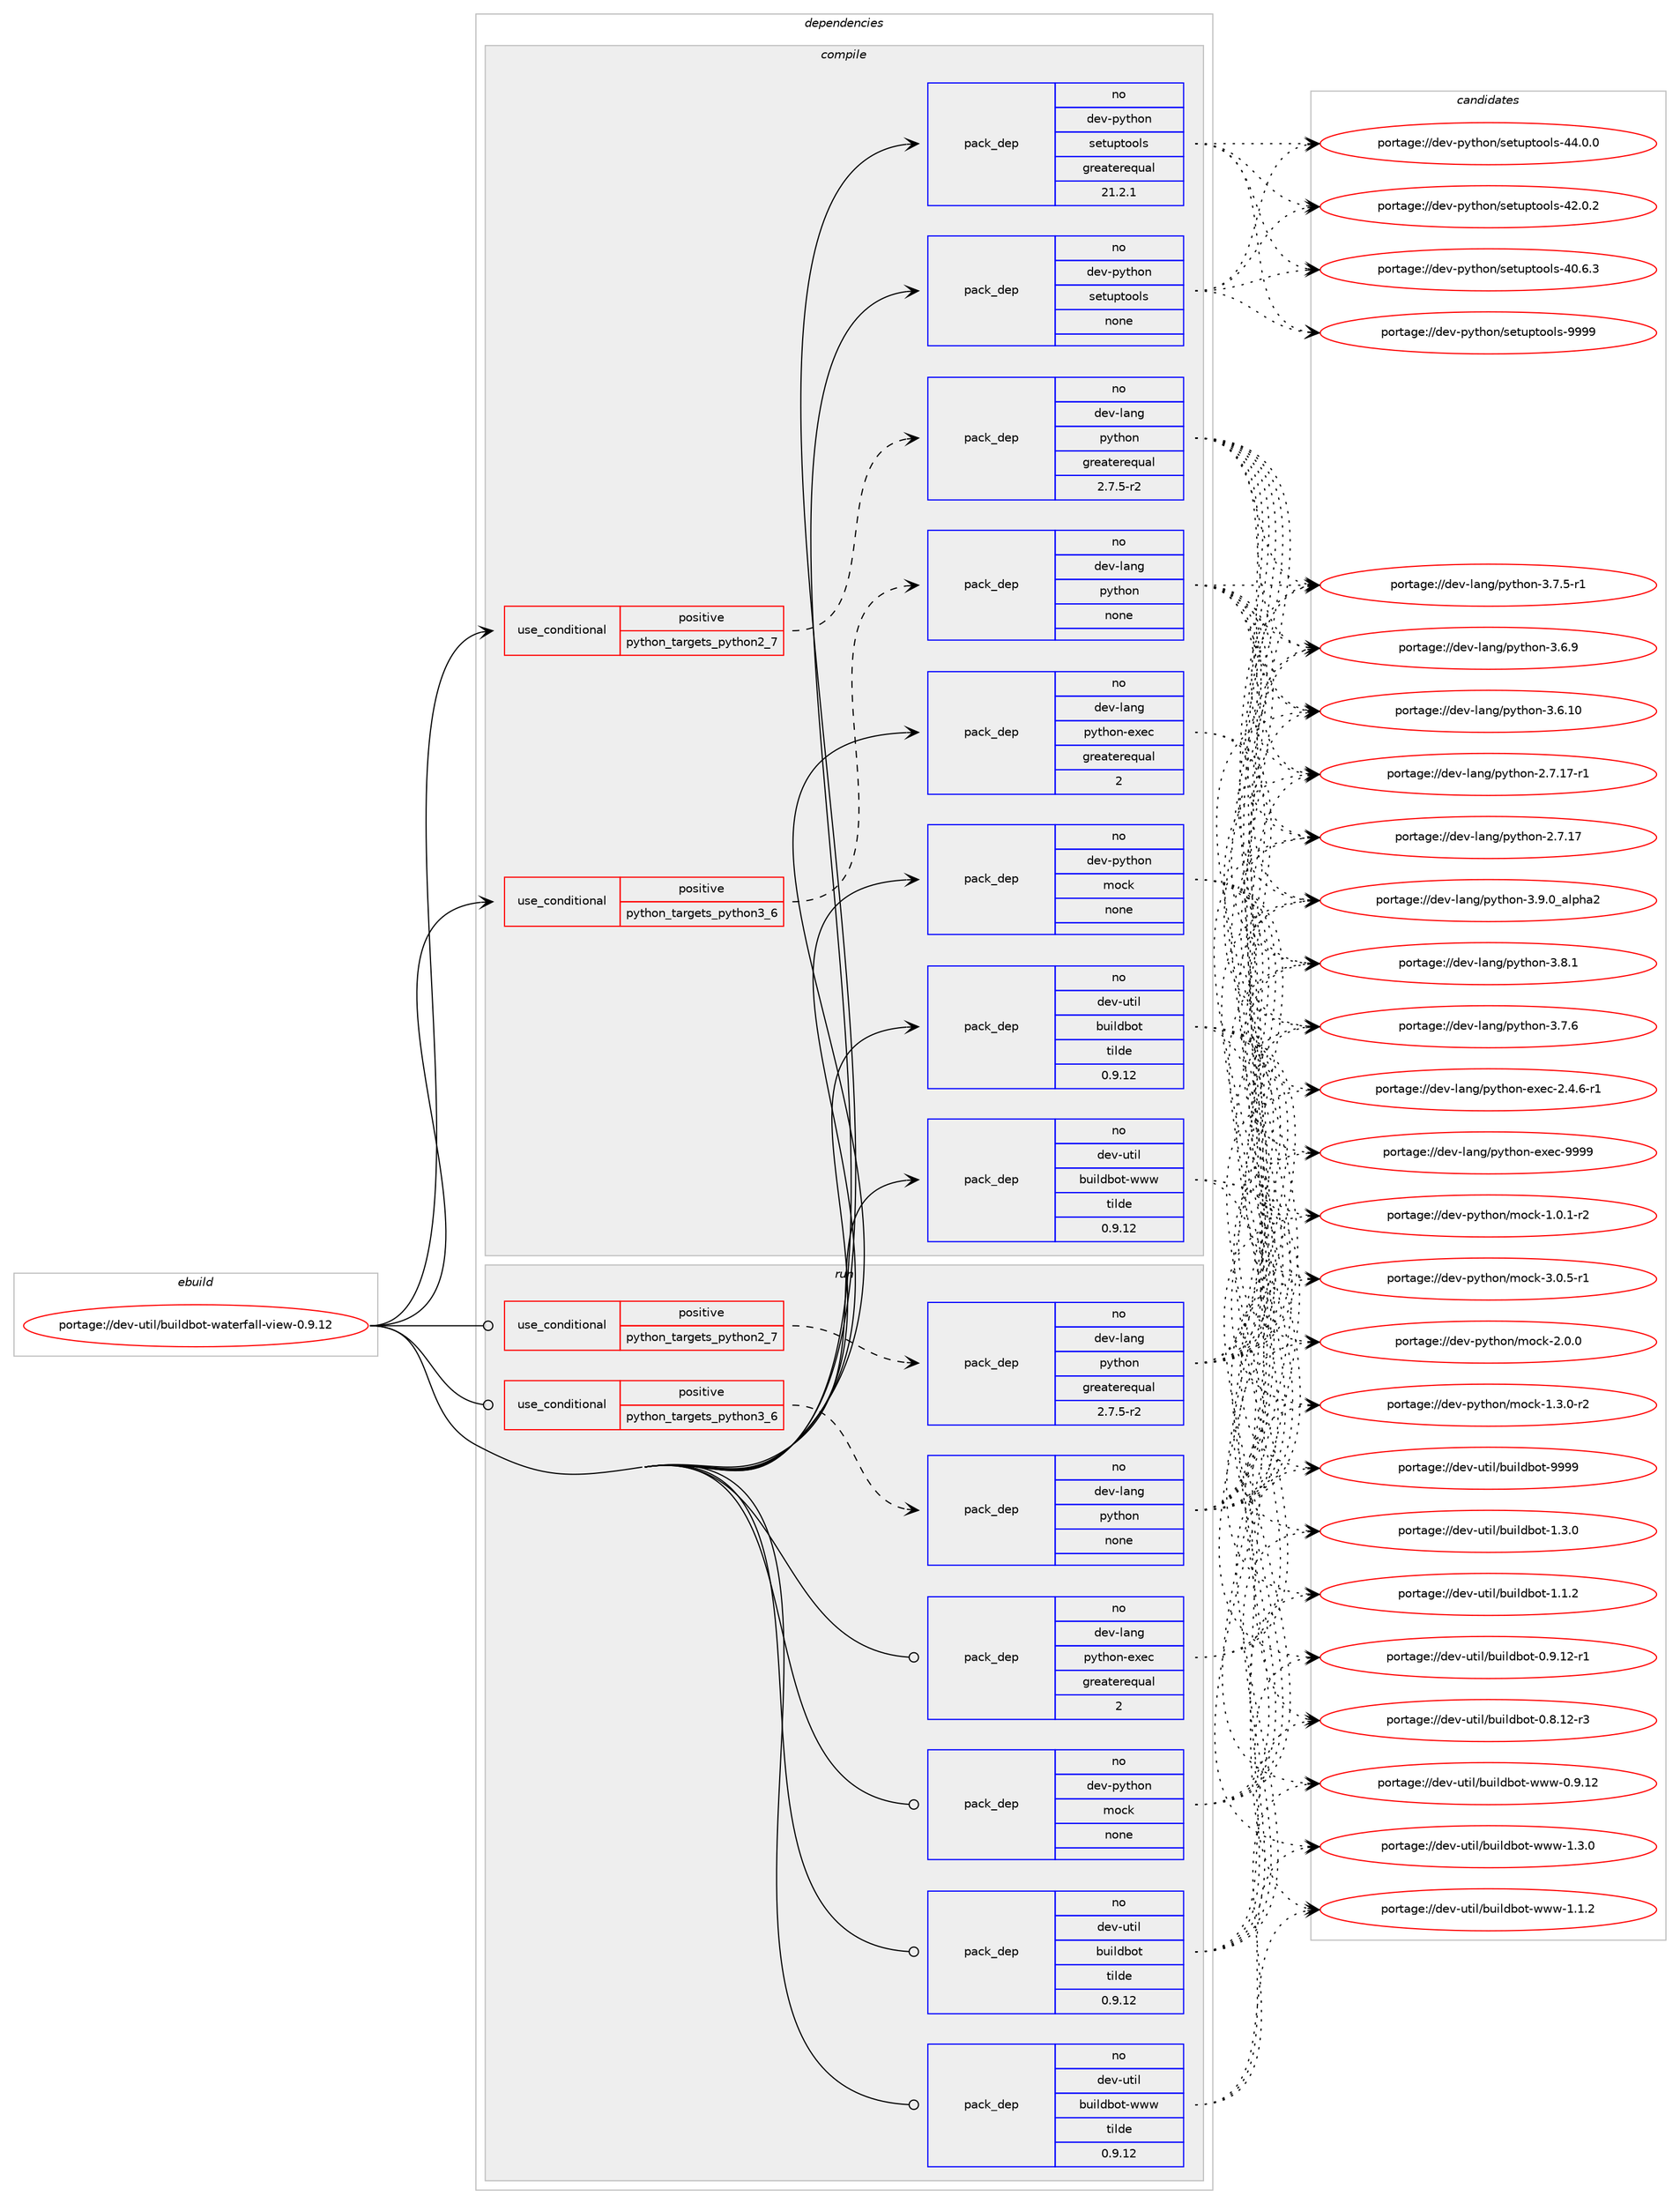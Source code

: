 digraph prolog {

# *************
# Graph options
# *************

newrank=true;
concentrate=true;
compound=true;
graph [rankdir=LR,fontname=Helvetica,fontsize=10,ranksep=1.5];#, ranksep=2.5, nodesep=0.2];
edge  [arrowhead=vee];
node  [fontname=Helvetica,fontsize=10];

# **********
# The ebuild
# **********

subgraph cluster_leftcol {
color=gray;
rank=same;
label=<<i>ebuild</i>>;
id [label="portage://dev-util/buildbot-waterfall-view-0.9.12", color=red, width=4, href="../dev-util/buildbot-waterfall-view-0.9.12.svg"];
}

# ****************
# The dependencies
# ****************

subgraph cluster_midcol {
color=gray;
label=<<i>dependencies</i>>;
subgraph cluster_compile {
fillcolor="#eeeeee";
style=filled;
label=<<i>compile</i>>;
subgraph cond63518 {
dependency305757 [label=<<TABLE BORDER="0" CELLBORDER="1" CELLSPACING="0" CELLPADDING="4"><TR><TD ROWSPAN="3" CELLPADDING="10">use_conditional</TD></TR><TR><TD>positive</TD></TR><TR><TD>python_targets_python2_7</TD></TR></TABLE>>, shape=none, color=red];
subgraph pack237565 {
dependency305758 [label=<<TABLE BORDER="0" CELLBORDER="1" CELLSPACING="0" CELLPADDING="4" WIDTH="220"><TR><TD ROWSPAN="6" CELLPADDING="30">pack_dep</TD></TR><TR><TD WIDTH="110">no</TD></TR><TR><TD>dev-lang</TD></TR><TR><TD>python</TD></TR><TR><TD>greaterequal</TD></TR><TR><TD>2.7.5-r2</TD></TR></TABLE>>, shape=none, color=blue];
}
dependency305757:e -> dependency305758:w [weight=20,style="dashed",arrowhead="vee"];
}
id:e -> dependency305757:w [weight=20,style="solid",arrowhead="vee"];
subgraph cond63519 {
dependency305759 [label=<<TABLE BORDER="0" CELLBORDER="1" CELLSPACING="0" CELLPADDING="4"><TR><TD ROWSPAN="3" CELLPADDING="10">use_conditional</TD></TR><TR><TD>positive</TD></TR><TR><TD>python_targets_python3_6</TD></TR></TABLE>>, shape=none, color=red];
subgraph pack237566 {
dependency305760 [label=<<TABLE BORDER="0" CELLBORDER="1" CELLSPACING="0" CELLPADDING="4" WIDTH="220"><TR><TD ROWSPAN="6" CELLPADDING="30">pack_dep</TD></TR><TR><TD WIDTH="110">no</TD></TR><TR><TD>dev-lang</TD></TR><TR><TD>python</TD></TR><TR><TD>none</TD></TR><TR><TD></TD></TR></TABLE>>, shape=none, color=blue];
}
dependency305759:e -> dependency305760:w [weight=20,style="dashed",arrowhead="vee"];
}
id:e -> dependency305759:w [weight=20,style="solid",arrowhead="vee"];
subgraph pack237567 {
dependency305761 [label=<<TABLE BORDER="0" CELLBORDER="1" CELLSPACING="0" CELLPADDING="4" WIDTH="220"><TR><TD ROWSPAN="6" CELLPADDING="30">pack_dep</TD></TR><TR><TD WIDTH="110">no</TD></TR><TR><TD>dev-lang</TD></TR><TR><TD>python-exec</TD></TR><TR><TD>greaterequal</TD></TR><TR><TD>2</TD></TR></TABLE>>, shape=none, color=blue];
}
id:e -> dependency305761:w [weight=20,style="solid",arrowhead="vee"];
subgraph pack237568 {
dependency305762 [label=<<TABLE BORDER="0" CELLBORDER="1" CELLSPACING="0" CELLPADDING="4" WIDTH="220"><TR><TD ROWSPAN="6" CELLPADDING="30">pack_dep</TD></TR><TR><TD WIDTH="110">no</TD></TR><TR><TD>dev-python</TD></TR><TR><TD>mock</TD></TR><TR><TD>none</TD></TR><TR><TD></TD></TR></TABLE>>, shape=none, color=blue];
}
id:e -> dependency305762:w [weight=20,style="solid",arrowhead="vee"];
subgraph pack237569 {
dependency305763 [label=<<TABLE BORDER="0" CELLBORDER="1" CELLSPACING="0" CELLPADDING="4" WIDTH="220"><TR><TD ROWSPAN="6" CELLPADDING="30">pack_dep</TD></TR><TR><TD WIDTH="110">no</TD></TR><TR><TD>dev-python</TD></TR><TR><TD>setuptools</TD></TR><TR><TD>greaterequal</TD></TR><TR><TD>21.2.1</TD></TR></TABLE>>, shape=none, color=blue];
}
id:e -> dependency305763:w [weight=20,style="solid",arrowhead="vee"];
subgraph pack237570 {
dependency305764 [label=<<TABLE BORDER="0" CELLBORDER="1" CELLSPACING="0" CELLPADDING="4" WIDTH="220"><TR><TD ROWSPAN="6" CELLPADDING="30">pack_dep</TD></TR><TR><TD WIDTH="110">no</TD></TR><TR><TD>dev-python</TD></TR><TR><TD>setuptools</TD></TR><TR><TD>none</TD></TR><TR><TD></TD></TR></TABLE>>, shape=none, color=blue];
}
id:e -> dependency305764:w [weight=20,style="solid",arrowhead="vee"];
subgraph pack237571 {
dependency305765 [label=<<TABLE BORDER="0" CELLBORDER="1" CELLSPACING="0" CELLPADDING="4" WIDTH="220"><TR><TD ROWSPAN="6" CELLPADDING="30">pack_dep</TD></TR><TR><TD WIDTH="110">no</TD></TR><TR><TD>dev-util</TD></TR><TR><TD>buildbot</TD></TR><TR><TD>tilde</TD></TR><TR><TD>0.9.12</TD></TR></TABLE>>, shape=none, color=blue];
}
id:e -> dependency305765:w [weight=20,style="solid",arrowhead="vee"];
subgraph pack237572 {
dependency305766 [label=<<TABLE BORDER="0" CELLBORDER="1" CELLSPACING="0" CELLPADDING="4" WIDTH="220"><TR><TD ROWSPAN="6" CELLPADDING="30">pack_dep</TD></TR><TR><TD WIDTH="110">no</TD></TR><TR><TD>dev-util</TD></TR><TR><TD>buildbot-www</TD></TR><TR><TD>tilde</TD></TR><TR><TD>0.9.12</TD></TR></TABLE>>, shape=none, color=blue];
}
id:e -> dependency305766:w [weight=20,style="solid",arrowhead="vee"];
}
subgraph cluster_compileandrun {
fillcolor="#eeeeee";
style=filled;
label=<<i>compile and run</i>>;
}
subgraph cluster_run {
fillcolor="#eeeeee";
style=filled;
label=<<i>run</i>>;
subgraph cond63520 {
dependency305767 [label=<<TABLE BORDER="0" CELLBORDER="1" CELLSPACING="0" CELLPADDING="4"><TR><TD ROWSPAN="3" CELLPADDING="10">use_conditional</TD></TR><TR><TD>positive</TD></TR><TR><TD>python_targets_python2_7</TD></TR></TABLE>>, shape=none, color=red];
subgraph pack237573 {
dependency305768 [label=<<TABLE BORDER="0" CELLBORDER="1" CELLSPACING="0" CELLPADDING="4" WIDTH="220"><TR><TD ROWSPAN="6" CELLPADDING="30">pack_dep</TD></TR><TR><TD WIDTH="110">no</TD></TR><TR><TD>dev-lang</TD></TR><TR><TD>python</TD></TR><TR><TD>greaterequal</TD></TR><TR><TD>2.7.5-r2</TD></TR></TABLE>>, shape=none, color=blue];
}
dependency305767:e -> dependency305768:w [weight=20,style="dashed",arrowhead="vee"];
}
id:e -> dependency305767:w [weight=20,style="solid",arrowhead="odot"];
subgraph cond63521 {
dependency305769 [label=<<TABLE BORDER="0" CELLBORDER="1" CELLSPACING="0" CELLPADDING="4"><TR><TD ROWSPAN="3" CELLPADDING="10">use_conditional</TD></TR><TR><TD>positive</TD></TR><TR><TD>python_targets_python3_6</TD></TR></TABLE>>, shape=none, color=red];
subgraph pack237574 {
dependency305770 [label=<<TABLE BORDER="0" CELLBORDER="1" CELLSPACING="0" CELLPADDING="4" WIDTH="220"><TR><TD ROWSPAN="6" CELLPADDING="30">pack_dep</TD></TR><TR><TD WIDTH="110">no</TD></TR><TR><TD>dev-lang</TD></TR><TR><TD>python</TD></TR><TR><TD>none</TD></TR><TR><TD></TD></TR></TABLE>>, shape=none, color=blue];
}
dependency305769:e -> dependency305770:w [weight=20,style="dashed",arrowhead="vee"];
}
id:e -> dependency305769:w [weight=20,style="solid",arrowhead="odot"];
subgraph pack237575 {
dependency305771 [label=<<TABLE BORDER="0" CELLBORDER="1" CELLSPACING="0" CELLPADDING="4" WIDTH="220"><TR><TD ROWSPAN="6" CELLPADDING="30">pack_dep</TD></TR><TR><TD WIDTH="110">no</TD></TR><TR><TD>dev-lang</TD></TR><TR><TD>python-exec</TD></TR><TR><TD>greaterequal</TD></TR><TR><TD>2</TD></TR></TABLE>>, shape=none, color=blue];
}
id:e -> dependency305771:w [weight=20,style="solid",arrowhead="odot"];
subgraph pack237576 {
dependency305772 [label=<<TABLE BORDER="0" CELLBORDER="1" CELLSPACING="0" CELLPADDING="4" WIDTH="220"><TR><TD ROWSPAN="6" CELLPADDING="30">pack_dep</TD></TR><TR><TD WIDTH="110">no</TD></TR><TR><TD>dev-python</TD></TR><TR><TD>mock</TD></TR><TR><TD>none</TD></TR><TR><TD></TD></TR></TABLE>>, shape=none, color=blue];
}
id:e -> dependency305772:w [weight=20,style="solid",arrowhead="odot"];
subgraph pack237577 {
dependency305773 [label=<<TABLE BORDER="0" CELLBORDER="1" CELLSPACING="0" CELLPADDING="4" WIDTH="220"><TR><TD ROWSPAN="6" CELLPADDING="30">pack_dep</TD></TR><TR><TD WIDTH="110">no</TD></TR><TR><TD>dev-util</TD></TR><TR><TD>buildbot</TD></TR><TR><TD>tilde</TD></TR><TR><TD>0.9.12</TD></TR></TABLE>>, shape=none, color=blue];
}
id:e -> dependency305773:w [weight=20,style="solid",arrowhead="odot"];
subgraph pack237578 {
dependency305774 [label=<<TABLE BORDER="0" CELLBORDER="1" CELLSPACING="0" CELLPADDING="4" WIDTH="220"><TR><TD ROWSPAN="6" CELLPADDING="30">pack_dep</TD></TR><TR><TD WIDTH="110">no</TD></TR><TR><TD>dev-util</TD></TR><TR><TD>buildbot-www</TD></TR><TR><TD>tilde</TD></TR><TR><TD>0.9.12</TD></TR></TABLE>>, shape=none, color=blue];
}
id:e -> dependency305774:w [weight=20,style="solid",arrowhead="odot"];
}
}

# **************
# The candidates
# **************

subgraph cluster_choices {
rank=same;
color=gray;
label=<<i>candidates</i>>;

subgraph choice237565 {
color=black;
nodesep=1;
choice10010111845108971101034711212111610411111045514657464895971081121049750 [label="portage://dev-lang/python-3.9.0_alpha2", color=red, width=4,href="../dev-lang/python-3.9.0_alpha2.svg"];
choice100101118451089711010347112121116104111110455146564649 [label="portage://dev-lang/python-3.8.1", color=red, width=4,href="../dev-lang/python-3.8.1.svg"];
choice100101118451089711010347112121116104111110455146554654 [label="portage://dev-lang/python-3.7.6", color=red, width=4,href="../dev-lang/python-3.7.6.svg"];
choice1001011184510897110103471121211161041111104551465546534511449 [label="portage://dev-lang/python-3.7.5-r1", color=red, width=4,href="../dev-lang/python-3.7.5-r1.svg"];
choice100101118451089711010347112121116104111110455146544657 [label="portage://dev-lang/python-3.6.9", color=red, width=4,href="../dev-lang/python-3.6.9.svg"];
choice10010111845108971101034711212111610411111045514654464948 [label="portage://dev-lang/python-3.6.10", color=red, width=4,href="../dev-lang/python-3.6.10.svg"];
choice100101118451089711010347112121116104111110455046554649554511449 [label="portage://dev-lang/python-2.7.17-r1", color=red, width=4,href="../dev-lang/python-2.7.17-r1.svg"];
choice10010111845108971101034711212111610411111045504655464955 [label="portage://dev-lang/python-2.7.17", color=red, width=4,href="../dev-lang/python-2.7.17.svg"];
dependency305758:e -> choice10010111845108971101034711212111610411111045514657464895971081121049750:w [style=dotted,weight="100"];
dependency305758:e -> choice100101118451089711010347112121116104111110455146564649:w [style=dotted,weight="100"];
dependency305758:e -> choice100101118451089711010347112121116104111110455146554654:w [style=dotted,weight="100"];
dependency305758:e -> choice1001011184510897110103471121211161041111104551465546534511449:w [style=dotted,weight="100"];
dependency305758:e -> choice100101118451089711010347112121116104111110455146544657:w [style=dotted,weight="100"];
dependency305758:e -> choice10010111845108971101034711212111610411111045514654464948:w [style=dotted,weight="100"];
dependency305758:e -> choice100101118451089711010347112121116104111110455046554649554511449:w [style=dotted,weight="100"];
dependency305758:e -> choice10010111845108971101034711212111610411111045504655464955:w [style=dotted,weight="100"];
}
subgraph choice237566 {
color=black;
nodesep=1;
choice10010111845108971101034711212111610411111045514657464895971081121049750 [label="portage://dev-lang/python-3.9.0_alpha2", color=red, width=4,href="../dev-lang/python-3.9.0_alpha2.svg"];
choice100101118451089711010347112121116104111110455146564649 [label="portage://dev-lang/python-3.8.1", color=red, width=4,href="../dev-lang/python-3.8.1.svg"];
choice100101118451089711010347112121116104111110455146554654 [label="portage://dev-lang/python-3.7.6", color=red, width=4,href="../dev-lang/python-3.7.6.svg"];
choice1001011184510897110103471121211161041111104551465546534511449 [label="portage://dev-lang/python-3.7.5-r1", color=red, width=4,href="../dev-lang/python-3.7.5-r1.svg"];
choice100101118451089711010347112121116104111110455146544657 [label="portage://dev-lang/python-3.6.9", color=red, width=4,href="../dev-lang/python-3.6.9.svg"];
choice10010111845108971101034711212111610411111045514654464948 [label="portage://dev-lang/python-3.6.10", color=red, width=4,href="../dev-lang/python-3.6.10.svg"];
choice100101118451089711010347112121116104111110455046554649554511449 [label="portage://dev-lang/python-2.7.17-r1", color=red, width=4,href="../dev-lang/python-2.7.17-r1.svg"];
choice10010111845108971101034711212111610411111045504655464955 [label="portage://dev-lang/python-2.7.17", color=red, width=4,href="../dev-lang/python-2.7.17.svg"];
dependency305760:e -> choice10010111845108971101034711212111610411111045514657464895971081121049750:w [style=dotted,weight="100"];
dependency305760:e -> choice100101118451089711010347112121116104111110455146564649:w [style=dotted,weight="100"];
dependency305760:e -> choice100101118451089711010347112121116104111110455146554654:w [style=dotted,weight="100"];
dependency305760:e -> choice1001011184510897110103471121211161041111104551465546534511449:w [style=dotted,weight="100"];
dependency305760:e -> choice100101118451089711010347112121116104111110455146544657:w [style=dotted,weight="100"];
dependency305760:e -> choice10010111845108971101034711212111610411111045514654464948:w [style=dotted,weight="100"];
dependency305760:e -> choice100101118451089711010347112121116104111110455046554649554511449:w [style=dotted,weight="100"];
dependency305760:e -> choice10010111845108971101034711212111610411111045504655464955:w [style=dotted,weight="100"];
}
subgraph choice237567 {
color=black;
nodesep=1;
choice10010111845108971101034711212111610411111045101120101994557575757 [label="portage://dev-lang/python-exec-9999", color=red, width=4,href="../dev-lang/python-exec-9999.svg"];
choice10010111845108971101034711212111610411111045101120101994550465246544511449 [label="portage://dev-lang/python-exec-2.4.6-r1", color=red, width=4,href="../dev-lang/python-exec-2.4.6-r1.svg"];
dependency305761:e -> choice10010111845108971101034711212111610411111045101120101994557575757:w [style=dotted,weight="100"];
dependency305761:e -> choice10010111845108971101034711212111610411111045101120101994550465246544511449:w [style=dotted,weight="100"];
}
subgraph choice237568 {
color=black;
nodesep=1;
choice1001011184511212111610411111047109111991074551464846534511449 [label="portage://dev-python/mock-3.0.5-r1", color=red, width=4,href="../dev-python/mock-3.0.5-r1.svg"];
choice100101118451121211161041111104710911199107455046484648 [label="portage://dev-python/mock-2.0.0", color=red, width=4,href="../dev-python/mock-2.0.0.svg"];
choice1001011184511212111610411111047109111991074549465146484511450 [label="portage://dev-python/mock-1.3.0-r2", color=red, width=4,href="../dev-python/mock-1.3.0-r2.svg"];
choice1001011184511212111610411111047109111991074549464846494511450 [label="portage://dev-python/mock-1.0.1-r2", color=red, width=4,href="../dev-python/mock-1.0.1-r2.svg"];
dependency305762:e -> choice1001011184511212111610411111047109111991074551464846534511449:w [style=dotted,weight="100"];
dependency305762:e -> choice100101118451121211161041111104710911199107455046484648:w [style=dotted,weight="100"];
dependency305762:e -> choice1001011184511212111610411111047109111991074549465146484511450:w [style=dotted,weight="100"];
dependency305762:e -> choice1001011184511212111610411111047109111991074549464846494511450:w [style=dotted,weight="100"];
}
subgraph choice237569 {
color=black;
nodesep=1;
choice10010111845112121116104111110471151011161171121161111111081154557575757 [label="portage://dev-python/setuptools-9999", color=red, width=4,href="../dev-python/setuptools-9999.svg"];
choice100101118451121211161041111104711510111611711211611111110811545525246484648 [label="portage://dev-python/setuptools-44.0.0", color=red, width=4,href="../dev-python/setuptools-44.0.0.svg"];
choice100101118451121211161041111104711510111611711211611111110811545525046484650 [label="portage://dev-python/setuptools-42.0.2", color=red, width=4,href="../dev-python/setuptools-42.0.2.svg"];
choice100101118451121211161041111104711510111611711211611111110811545524846544651 [label="portage://dev-python/setuptools-40.6.3", color=red, width=4,href="../dev-python/setuptools-40.6.3.svg"];
dependency305763:e -> choice10010111845112121116104111110471151011161171121161111111081154557575757:w [style=dotted,weight="100"];
dependency305763:e -> choice100101118451121211161041111104711510111611711211611111110811545525246484648:w [style=dotted,weight="100"];
dependency305763:e -> choice100101118451121211161041111104711510111611711211611111110811545525046484650:w [style=dotted,weight="100"];
dependency305763:e -> choice100101118451121211161041111104711510111611711211611111110811545524846544651:w [style=dotted,weight="100"];
}
subgraph choice237570 {
color=black;
nodesep=1;
choice10010111845112121116104111110471151011161171121161111111081154557575757 [label="portage://dev-python/setuptools-9999", color=red, width=4,href="../dev-python/setuptools-9999.svg"];
choice100101118451121211161041111104711510111611711211611111110811545525246484648 [label="portage://dev-python/setuptools-44.0.0", color=red, width=4,href="../dev-python/setuptools-44.0.0.svg"];
choice100101118451121211161041111104711510111611711211611111110811545525046484650 [label="portage://dev-python/setuptools-42.0.2", color=red, width=4,href="../dev-python/setuptools-42.0.2.svg"];
choice100101118451121211161041111104711510111611711211611111110811545524846544651 [label="portage://dev-python/setuptools-40.6.3", color=red, width=4,href="../dev-python/setuptools-40.6.3.svg"];
dependency305764:e -> choice10010111845112121116104111110471151011161171121161111111081154557575757:w [style=dotted,weight="100"];
dependency305764:e -> choice100101118451121211161041111104711510111611711211611111110811545525246484648:w [style=dotted,weight="100"];
dependency305764:e -> choice100101118451121211161041111104711510111611711211611111110811545525046484650:w [style=dotted,weight="100"];
dependency305764:e -> choice100101118451121211161041111104711510111611711211611111110811545524846544651:w [style=dotted,weight="100"];
}
subgraph choice237571 {
color=black;
nodesep=1;
choice100101118451171161051084798117105108100981111164557575757 [label="portage://dev-util/buildbot-9999", color=red, width=4,href="../dev-util/buildbot-9999.svg"];
choice10010111845117116105108479811710510810098111116454946514648 [label="portage://dev-util/buildbot-1.3.0", color=red, width=4,href="../dev-util/buildbot-1.3.0.svg"];
choice10010111845117116105108479811710510810098111116454946494650 [label="portage://dev-util/buildbot-1.1.2", color=red, width=4,href="../dev-util/buildbot-1.1.2.svg"];
choice10010111845117116105108479811710510810098111116454846574649504511449 [label="portage://dev-util/buildbot-0.9.12-r1", color=red, width=4,href="../dev-util/buildbot-0.9.12-r1.svg"];
choice10010111845117116105108479811710510810098111116454846564649504511451 [label="portage://dev-util/buildbot-0.8.12-r3", color=red, width=4,href="../dev-util/buildbot-0.8.12-r3.svg"];
dependency305765:e -> choice100101118451171161051084798117105108100981111164557575757:w [style=dotted,weight="100"];
dependency305765:e -> choice10010111845117116105108479811710510810098111116454946514648:w [style=dotted,weight="100"];
dependency305765:e -> choice10010111845117116105108479811710510810098111116454946494650:w [style=dotted,weight="100"];
dependency305765:e -> choice10010111845117116105108479811710510810098111116454846574649504511449:w [style=dotted,weight="100"];
dependency305765:e -> choice10010111845117116105108479811710510810098111116454846564649504511451:w [style=dotted,weight="100"];
}
subgraph choice237572 {
color=black;
nodesep=1;
choice1001011184511711610510847981171051081009811111645119119119454946514648 [label="portage://dev-util/buildbot-www-1.3.0", color=red, width=4,href="../dev-util/buildbot-www-1.3.0.svg"];
choice1001011184511711610510847981171051081009811111645119119119454946494650 [label="portage://dev-util/buildbot-www-1.1.2", color=red, width=4,href="../dev-util/buildbot-www-1.1.2.svg"];
choice100101118451171161051084798117105108100981111164511911911945484657464950 [label="portage://dev-util/buildbot-www-0.9.12", color=red, width=4,href="../dev-util/buildbot-www-0.9.12.svg"];
dependency305766:e -> choice1001011184511711610510847981171051081009811111645119119119454946514648:w [style=dotted,weight="100"];
dependency305766:e -> choice1001011184511711610510847981171051081009811111645119119119454946494650:w [style=dotted,weight="100"];
dependency305766:e -> choice100101118451171161051084798117105108100981111164511911911945484657464950:w [style=dotted,weight="100"];
}
subgraph choice237573 {
color=black;
nodesep=1;
choice10010111845108971101034711212111610411111045514657464895971081121049750 [label="portage://dev-lang/python-3.9.0_alpha2", color=red, width=4,href="../dev-lang/python-3.9.0_alpha2.svg"];
choice100101118451089711010347112121116104111110455146564649 [label="portage://dev-lang/python-3.8.1", color=red, width=4,href="../dev-lang/python-3.8.1.svg"];
choice100101118451089711010347112121116104111110455146554654 [label="portage://dev-lang/python-3.7.6", color=red, width=4,href="../dev-lang/python-3.7.6.svg"];
choice1001011184510897110103471121211161041111104551465546534511449 [label="portage://dev-lang/python-3.7.5-r1", color=red, width=4,href="../dev-lang/python-3.7.5-r1.svg"];
choice100101118451089711010347112121116104111110455146544657 [label="portage://dev-lang/python-3.6.9", color=red, width=4,href="../dev-lang/python-3.6.9.svg"];
choice10010111845108971101034711212111610411111045514654464948 [label="portage://dev-lang/python-3.6.10", color=red, width=4,href="../dev-lang/python-3.6.10.svg"];
choice100101118451089711010347112121116104111110455046554649554511449 [label="portage://dev-lang/python-2.7.17-r1", color=red, width=4,href="../dev-lang/python-2.7.17-r1.svg"];
choice10010111845108971101034711212111610411111045504655464955 [label="portage://dev-lang/python-2.7.17", color=red, width=4,href="../dev-lang/python-2.7.17.svg"];
dependency305768:e -> choice10010111845108971101034711212111610411111045514657464895971081121049750:w [style=dotted,weight="100"];
dependency305768:e -> choice100101118451089711010347112121116104111110455146564649:w [style=dotted,weight="100"];
dependency305768:e -> choice100101118451089711010347112121116104111110455146554654:w [style=dotted,weight="100"];
dependency305768:e -> choice1001011184510897110103471121211161041111104551465546534511449:w [style=dotted,weight="100"];
dependency305768:e -> choice100101118451089711010347112121116104111110455146544657:w [style=dotted,weight="100"];
dependency305768:e -> choice10010111845108971101034711212111610411111045514654464948:w [style=dotted,weight="100"];
dependency305768:e -> choice100101118451089711010347112121116104111110455046554649554511449:w [style=dotted,weight="100"];
dependency305768:e -> choice10010111845108971101034711212111610411111045504655464955:w [style=dotted,weight="100"];
}
subgraph choice237574 {
color=black;
nodesep=1;
choice10010111845108971101034711212111610411111045514657464895971081121049750 [label="portage://dev-lang/python-3.9.0_alpha2", color=red, width=4,href="../dev-lang/python-3.9.0_alpha2.svg"];
choice100101118451089711010347112121116104111110455146564649 [label="portage://dev-lang/python-3.8.1", color=red, width=4,href="../dev-lang/python-3.8.1.svg"];
choice100101118451089711010347112121116104111110455146554654 [label="portage://dev-lang/python-3.7.6", color=red, width=4,href="../dev-lang/python-3.7.6.svg"];
choice1001011184510897110103471121211161041111104551465546534511449 [label="portage://dev-lang/python-3.7.5-r1", color=red, width=4,href="../dev-lang/python-3.7.5-r1.svg"];
choice100101118451089711010347112121116104111110455146544657 [label="portage://dev-lang/python-3.6.9", color=red, width=4,href="../dev-lang/python-3.6.9.svg"];
choice10010111845108971101034711212111610411111045514654464948 [label="portage://dev-lang/python-3.6.10", color=red, width=4,href="../dev-lang/python-3.6.10.svg"];
choice100101118451089711010347112121116104111110455046554649554511449 [label="portage://dev-lang/python-2.7.17-r1", color=red, width=4,href="../dev-lang/python-2.7.17-r1.svg"];
choice10010111845108971101034711212111610411111045504655464955 [label="portage://dev-lang/python-2.7.17", color=red, width=4,href="../dev-lang/python-2.7.17.svg"];
dependency305770:e -> choice10010111845108971101034711212111610411111045514657464895971081121049750:w [style=dotted,weight="100"];
dependency305770:e -> choice100101118451089711010347112121116104111110455146564649:w [style=dotted,weight="100"];
dependency305770:e -> choice100101118451089711010347112121116104111110455146554654:w [style=dotted,weight="100"];
dependency305770:e -> choice1001011184510897110103471121211161041111104551465546534511449:w [style=dotted,weight="100"];
dependency305770:e -> choice100101118451089711010347112121116104111110455146544657:w [style=dotted,weight="100"];
dependency305770:e -> choice10010111845108971101034711212111610411111045514654464948:w [style=dotted,weight="100"];
dependency305770:e -> choice100101118451089711010347112121116104111110455046554649554511449:w [style=dotted,weight="100"];
dependency305770:e -> choice10010111845108971101034711212111610411111045504655464955:w [style=dotted,weight="100"];
}
subgraph choice237575 {
color=black;
nodesep=1;
choice10010111845108971101034711212111610411111045101120101994557575757 [label="portage://dev-lang/python-exec-9999", color=red, width=4,href="../dev-lang/python-exec-9999.svg"];
choice10010111845108971101034711212111610411111045101120101994550465246544511449 [label="portage://dev-lang/python-exec-2.4.6-r1", color=red, width=4,href="../dev-lang/python-exec-2.4.6-r1.svg"];
dependency305771:e -> choice10010111845108971101034711212111610411111045101120101994557575757:w [style=dotted,weight="100"];
dependency305771:e -> choice10010111845108971101034711212111610411111045101120101994550465246544511449:w [style=dotted,weight="100"];
}
subgraph choice237576 {
color=black;
nodesep=1;
choice1001011184511212111610411111047109111991074551464846534511449 [label="portage://dev-python/mock-3.0.5-r1", color=red, width=4,href="../dev-python/mock-3.0.5-r1.svg"];
choice100101118451121211161041111104710911199107455046484648 [label="portage://dev-python/mock-2.0.0", color=red, width=4,href="../dev-python/mock-2.0.0.svg"];
choice1001011184511212111610411111047109111991074549465146484511450 [label="portage://dev-python/mock-1.3.0-r2", color=red, width=4,href="../dev-python/mock-1.3.0-r2.svg"];
choice1001011184511212111610411111047109111991074549464846494511450 [label="portage://dev-python/mock-1.0.1-r2", color=red, width=4,href="../dev-python/mock-1.0.1-r2.svg"];
dependency305772:e -> choice1001011184511212111610411111047109111991074551464846534511449:w [style=dotted,weight="100"];
dependency305772:e -> choice100101118451121211161041111104710911199107455046484648:w [style=dotted,weight="100"];
dependency305772:e -> choice1001011184511212111610411111047109111991074549465146484511450:w [style=dotted,weight="100"];
dependency305772:e -> choice1001011184511212111610411111047109111991074549464846494511450:w [style=dotted,weight="100"];
}
subgraph choice237577 {
color=black;
nodesep=1;
choice100101118451171161051084798117105108100981111164557575757 [label="portage://dev-util/buildbot-9999", color=red, width=4,href="../dev-util/buildbot-9999.svg"];
choice10010111845117116105108479811710510810098111116454946514648 [label="portage://dev-util/buildbot-1.3.0", color=red, width=4,href="../dev-util/buildbot-1.3.0.svg"];
choice10010111845117116105108479811710510810098111116454946494650 [label="portage://dev-util/buildbot-1.1.2", color=red, width=4,href="../dev-util/buildbot-1.1.2.svg"];
choice10010111845117116105108479811710510810098111116454846574649504511449 [label="portage://dev-util/buildbot-0.9.12-r1", color=red, width=4,href="../dev-util/buildbot-0.9.12-r1.svg"];
choice10010111845117116105108479811710510810098111116454846564649504511451 [label="portage://dev-util/buildbot-0.8.12-r3", color=red, width=4,href="../dev-util/buildbot-0.8.12-r3.svg"];
dependency305773:e -> choice100101118451171161051084798117105108100981111164557575757:w [style=dotted,weight="100"];
dependency305773:e -> choice10010111845117116105108479811710510810098111116454946514648:w [style=dotted,weight="100"];
dependency305773:e -> choice10010111845117116105108479811710510810098111116454946494650:w [style=dotted,weight="100"];
dependency305773:e -> choice10010111845117116105108479811710510810098111116454846574649504511449:w [style=dotted,weight="100"];
dependency305773:e -> choice10010111845117116105108479811710510810098111116454846564649504511451:w [style=dotted,weight="100"];
}
subgraph choice237578 {
color=black;
nodesep=1;
choice1001011184511711610510847981171051081009811111645119119119454946514648 [label="portage://dev-util/buildbot-www-1.3.0", color=red, width=4,href="../dev-util/buildbot-www-1.3.0.svg"];
choice1001011184511711610510847981171051081009811111645119119119454946494650 [label="portage://dev-util/buildbot-www-1.1.2", color=red, width=4,href="../dev-util/buildbot-www-1.1.2.svg"];
choice100101118451171161051084798117105108100981111164511911911945484657464950 [label="portage://dev-util/buildbot-www-0.9.12", color=red, width=4,href="../dev-util/buildbot-www-0.9.12.svg"];
dependency305774:e -> choice1001011184511711610510847981171051081009811111645119119119454946514648:w [style=dotted,weight="100"];
dependency305774:e -> choice1001011184511711610510847981171051081009811111645119119119454946494650:w [style=dotted,weight="100"];
dependency305774:e -> choice100101118451171161051084798117105108100981111164511911911945484657464950:w [style=dotted,weight="100"];
}
}

}
